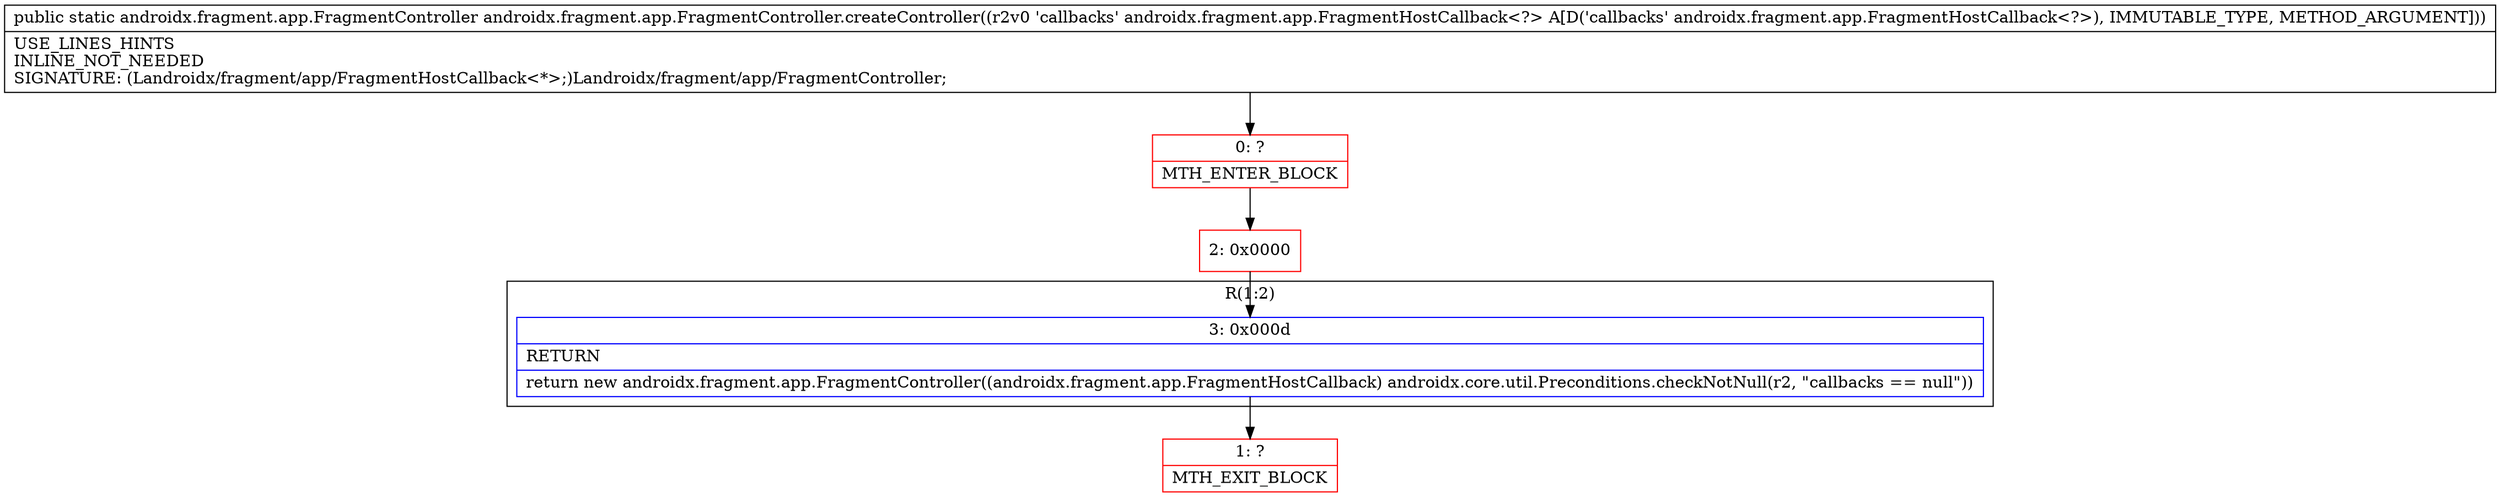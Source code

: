 digraph "CFG forandroidx.fragment.app.FragmentController.createController(Landroidx\/fragment\/app\/FragmentHostCallback;)Landroidx\/fragment\/app\/FragmentController;" {
subgraph cluster_Region_1469467168 {
label = "R(1:2)";
node [shape=record,color=blue];
Node_3 [shape=record,label="{3\:\ 0x000d|RETURN\l|return new androidx.fragment.app.FragmentController((androidx.fragment.app.FragmentHostCallback) androidx.core.util.Preconditions.checkNotNull(r2, \"callbacks == null\"))\l}"];
}
Node_0 [shape=record,color=red,label="{0\:\ ?|MTH_ENTER_BLOCK\l}"];
Node_2 [shape=record,color=red,label="{2\:\ 0x0000}"];
Node_1 [shape=record,color=red,label="{1\:\ ?|MTH_EXIT_BLOCK\l}"];
MethodNode[shape=record,label="{public static androidx.fragment.app.FragmentController androidx.fragment.app.FragmentController.createController((r2v0 'callbacks' androidx.fragment.app.FragmentHostCallback\<?\> A[D('callbacks' androidx.fragment.app.FragmentHostCallback\<?\>), IMMUTABLE_TYPE, METHOD_ARGUMENT]))  | USE_LINES_HINTS\lINLINE_NOT_NEEDED\lSIGNATURE: (Landroidx\/fragment\/app\/FragmentHostCallback\<*\>;)Landroidx\/fragment\/app\/FragmentController;\l}"];
MethodNode -> Node_0;Node_3 -> Node_1;
Node_0 -> Node_2;
Node_2 -> Node_3;
}

